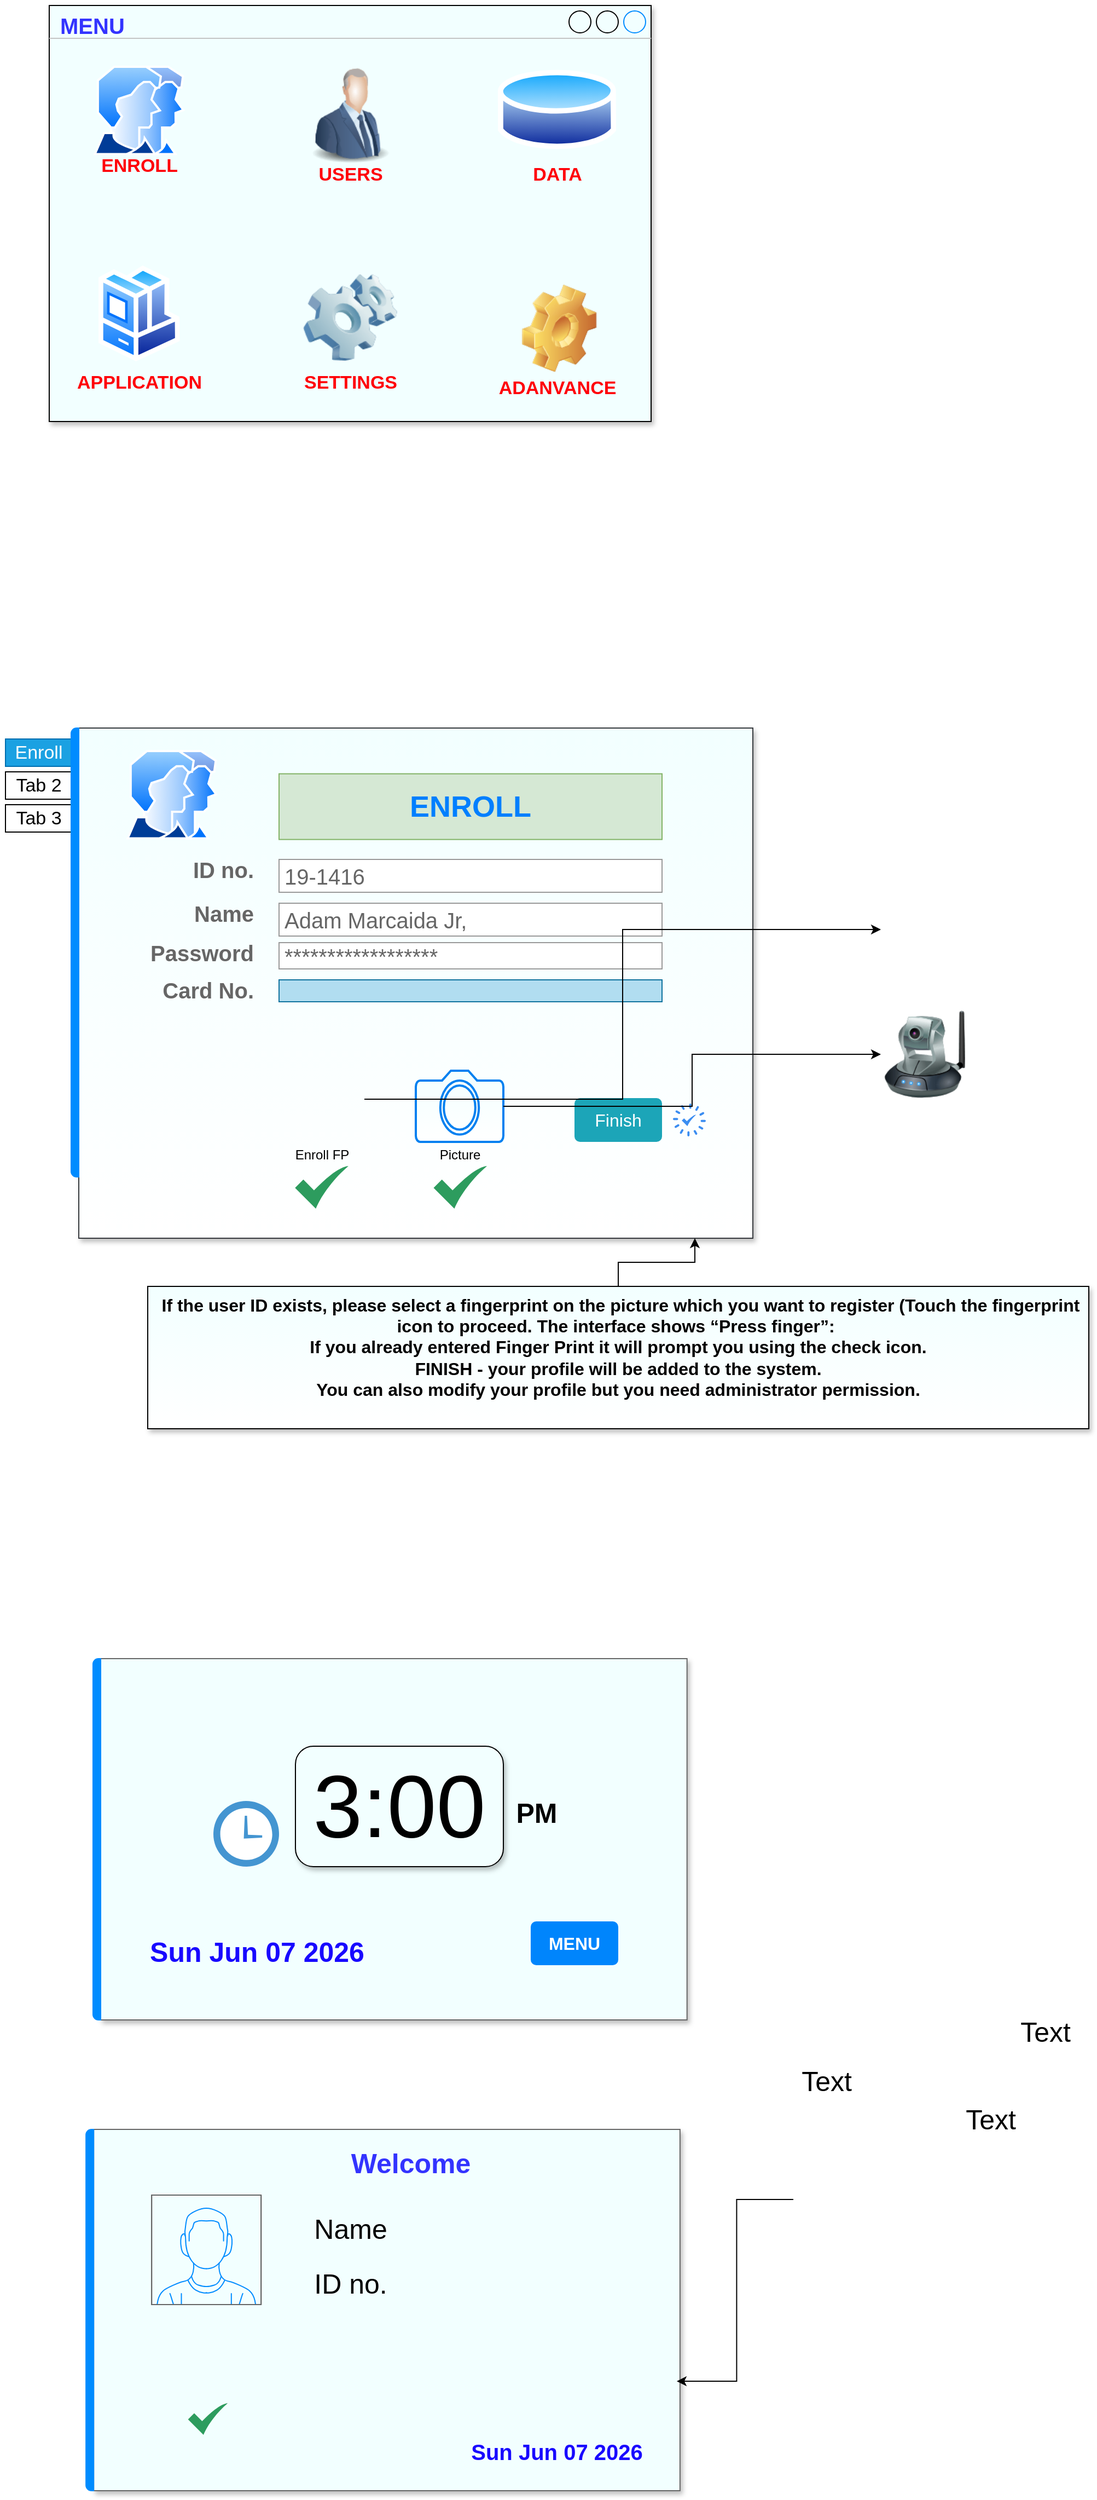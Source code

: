<mxfile version="13.8.6" type="github">
  <diagram id="omvWzpszIbfOMrYEtXJd" name="Page-1">
    <mxGraphModel dx="1159" dy="1583" grid="1" gridSize="10" guides="1" tooltips="1" connect="1" arrows="1" fold="1" page="1" pageScale="1" pageWidth="1100" pageHeight="850" math="0" shadow="0">
      <root>
        <mxCell id="0" />
        <mxCell id="1" parent="0" />
        <mxCell id="L0Wl1w1Pw-v7TW8PgjGB-2" value="&lt;b&gt;&lt;font style=&quot;font-size: 20px&quot; color=&quot;#3333ff&quot;&gt;MENU&lt;/font&gt;&lt;/b&gt;" style="strokeWidth=1;shadow=1;dashed=0;align=center;html=1;shape=mxgraph.mockup.containers.window;align=left;verticalAlign=top;spacingLeft=8;strokeColor2=#008cff;strokeColor3=#c4c4c4;fontColor=#666666;mainText=;fontSize=17;labelBackgroundColor=none;fillColor=#F2FFFF;" parent="1" vertex="1">
          <mxGeometry x="80" y="-620" width="550" height="380" as="geometry" />
        </mxCell>
        <mxCell id="L0Wl1w1Pw-v7TW8PgjGB-3" value="" style="image;html=1;image=img/lib/clip_art/people/Suit_Man_Blue_128x128.png" parent="1" vertex="1">
          <mxGeometry x="310" y="-565" width="90" height="90" as="geometry" />
        </mxCell>
        <mxCell id="L0Wl1w1Pw-v7TW8PgjGB-4" value="" style="image;html=1;image=img/lib/clip_art/general/Gear_128x128.png" parent="1" vertex="1">
          <mxGeometry x="502" y="-365" width="88.1" height="80" as="geometry" />
        </mxCell>
        <mxCell id="L0Wl1w1Pw-v7TW8PgjGB-5" value="" style="image;html=1;image=img/lib/clip_art/computers/Software_128x128.png" parent="1" vertex="1">
          <mxGeometry x="310" y="-375" width="90" height="80" as="geometry" />
        </mxCell>
        <mxCell id="L0Wl1w1Pw-v7TW8PgjGB-6" value="" style="aspect=fixed;perimeter=ellipsePerimeter;html=1;align=center;shadow=0;dashed=0;spacingTop=3;image;image=img/lib/active_directory/database.svg;" parent="1" vertex="1">
          <mxGeometry x="490" y="-565" width="108.1" height="80" as="geometry" />
        </mxCell>
        <mxCell id="L0Wl1w1Pw-v7TW8PgjGB-8" value="" style="aspect=fixed;perimeter=ellipsePerimeter;html=1;align=center;shadow=0;dashed=0;spacingTop=3;image;image=img/lib/active_directory/user_accounts.svg;" parent="1" vertex="1">
          <mxGeometry x="120" y="-565" width="84.31" height="81.78" as="geometry" />
        </mxCell>
        <mxCell id="L0Wl1w1Pw-v7TW8PgjGB-9" value="" style="aspect=fixed;perimeter=ellipsePerimeter;html=1;align=center;shadow=0;dashed=0;spacingTop=3;image;image=img/lib/active_directory/workstation_client.svg;" parent="1" vertex="1">
          <mxGeometry x="124.97" y="-382.5" width="74.38" height="87.5" as="geometry" />
        </mxCell>
        <mxCell id="L0Wl1w1Pw-v7TW8PgjGB-12" value="" style="strokeWidth=1;shadow=1;dashed=0;align=center;html=1;shape=mxgraph.mockup.containers.marginRect2;rectMarginLeft=67;strokeColor=#36393d;gradientColor=#ffffff;fillColor=#F2FFFF;" parent="1" vertex="1">
          <mxGeometry x="40" y="40" width="683" height="466" as="geometry" />
        </mxCell>
        <mxCell id="L0Wl1w1Pw-v7TW8PgjGB-13" value="Enroll" style="strokeColor=#006EAF;fillColor=#1ba1e2;strokeWidth=1;shadow=0;dashed=0;align=center;html=1;shape=mxgraph.mockup.containers.rrect;rSize=0;fontSize=17;fontColor=#ffffff;" parent="L0Wl1w1Pw-v7TW8PgjGB-12" vertex="1">
          <mxGeometry width="60" height="25" relative="1" as="geometry">
            <mxPoint y="10" as="offset" />
          </mxGeometry>
        </mxCell>
        <mxCell id="L0Wl1w1Pw-v7TW8PgjGB-14" value="Tab 2" style="strokeWidth=1;shadow=0;dashed=0;align=center;html=1;shape=mxgraph.mockup.containers.rrect;rSize=0;fontSize=17;" parent="L0Wl1w1Pw-v7TW8PgjGB-12" vertex="1">
          <mxGeometry width="60" height="25" relative="1" as="geometry">
            <mxPoint y="40" as="offset" />
          </mxGeometry>
        </mxCell>
        <mxCell id="L0Wl1w1Pw-v7TW8PgjGB-15" value="Tab 3" style="strokeWidth=1;shadow=0;dashed=0;align=center;html=1;shape=mxgraph.mockup.containers.rrect;rSize=0;fontSize=17;" parent="L0Wl1w1Pw-v7TW8PgjGB-12" vertex="1">
          <mxGeometry width="60" height="25" relative="1" as="geometry">
            <mxPoint y="70" as="offset" />
          </mxGeometry>
        </mxCell>
        <mxCell id="L0Wl1w1Pw-v7TW8PgjGB-16" value="" style="strokeWidth=1;shadow=0;dashed=0;align=center;html=1;shape=mxgraph.mockup.containers.leftButton;rSize=5;strokeColor=#008cff;fillColor=#008cff;resizeHeight=1;movable=0;deletable=0;" parent="L0Wl1w1Pw-v7TW8PgjGB-12" vertex="1">
          <mxGeometry width="7" height="410" relative="1" as="geometry">
            <mxPoint x="60" as="offset" />
          </mxGeometry>
        </mxCell>
        <mxCell id="L0Wl1w1Pw-v7TW8PgjGB-17" value="" style="aspect=fixed;perimeter=ellipsePerimeter;html=1;align=center;shadow=0;dashed=0;spacingTop=3;image;image=img/lib/active_directory/user_accounts.svg;" parent="L0Wl1w1Pw-v7TW8PgjGB-12" vertex="1">
          <mxGeometry x="110.0" y="20" width="84.31" height="81.78" as="geometry" />
        </mxCell>
        <mxCell id="L0Wl1w1Pw-v7TW8PgjGB-30" value="&lt;b&gt;&lt;font style=&quot;font-size: 20px&quot;&gt;ID no.&lt;/font&gt;&lt;/b&gt;" style="strokeWidth=1;shadow=0;dashed=0;align=center;html=1;shape=mxgraph.mockup.forms.anchor;align=right;spacingRight=2;fontColor=#666666;" parent="L0Wl1w1Pw-v7TW8PgjGB-12" vertex="1">
          <mxGeometry x="180" y="120" width="50" height="18" as="geometry" />
        </mxCell>
        <mxCell id="L0Wl1w1Pw-v7TW8PgjGB-31" value="&lt;font style=&quot;font-size: 20px&quot;&gt;19-1416&lt;/font&gt;" style="strokeWidth=1;shadow=0;dashed=0;align=center;html=1;shape=mxgraph.mockup.forms.rrect;fillColor=#ffffff;rSize=0;fontColor=#666666;align=left;spacingLeft=3;strokeColor=#999999;" parent="L0Wl1w1Pw-v7TW8PgjGB-12" vertex="1">
          <mxGeometry x="250" y="120" width="350" height="30" as="geometry" />
        </mxCell>
        <mxCell id="L0Wl1w1Pw-v7TW8PgjGB-32" value="&lt;b&gt;&lt;font style=&quot;font-size: 20px&quot;&gt;Name&lt;/font&gt;&lt;/b&gt;" style="strokeWidth=1;shadow=0;dashed=0;align=center;html=1;shape=mxgraph.mockup.forms.anchor;align=right;spacingRight=2;fontColor=#666666;" parent="L0Wl1w1Pw-v7TW8PgjGB-12" vertex="1">
          <mxGeometry x="180" y="160" width="50" height="18" as="geometry" />
        </mxCell>
        <mxCell id="L0Wl1w1Pw-v7TW8PgjGB-33" value="&lt;font style=&quot;font-size: 20px&quot;&gt;Adam Marcaida Jr,&lt;/font&gt;" style="strokeWidth=1;shadow=0;dashed=0;align=center;html=1;shape=mxgraph.mockup.forms.rrect;fillColor=#ffffff;rSize=0;fontColor=#666666;align=left;spacingLeft=3;strokeColor=#999999;" parent="L0Wl1w1Pw-v7TW8PgjGB-12" vertex="1">
          <mxGeometry x="250" y="160" width="350" height="30" as="geometry" />
        </mxCell>
        <mxCell id="L0Wl1w1Pw-v7TW8PgjGB-34" value="&lt;b&gt;&lt;font style=&quot;font-size: 20px&quot;&gt;Password&lt;/font&gt;&lt;/b&gt;" style="strokeWidth=1;shadow=0;dashed=0;align=center;html=1;shape=mxgraph.mockup.forms.anchor;align=right;spacingRight=2;fontColor=#666666;" parent="L0Wl1w1Pw-v7TW8PgjGB-12" vertex="1">
          <mxGeometry x="180" y="196" width="50" height="18" as="geometry" />
        </mxCell>
        <mxCell id="L0Wl1w1Pw-v7TW8PgjGB-35" value="&lt;font style=&quot;font-size: 20px&quot;&gt;******************&lt;/font&gt;" style="strokeWidth=1;shadow=0;dashed=0;align=center;html=1;shape=mxgraph.mockup.forms.rrect;fillColor=#ffffff;rSize=0;fontColor=#666666;align=left;spacingLeft=3;strokeColor=#999999;" parent="L0Wl1w1Pw-v7TW8PgjGB-12" vertex="1">
          <mxGeometry x="250" y="196" width="350" height="24" as="geometry" />
        </mxCell>
        <mxCell id="L0Wl1w1Pw-v7TW8PgjGB-36" value="&lt;b&gt;&lt;font style=&quot;font-size: 20px&quot;&gt;Card No.&lt;/font&gt;&lt;/b&gt;" style="strokeWidth=1;shadow=0;dashed=0;align=center;html=1;shape=mxgraph.mockup.forms.anchor;align=right;spacingRight=2;fontColor=#666666;" parent="L0Wl1w1Pw-v7TW8PgjGB-12" vertex="1">
          <mxGeometry x="180" y="230" width="50" height="18" as="geometry" />
        </mxCell>
        <mxCell id="L0Wl1w1Pw-v7TW8PgjGB-37" value="" style="strokeWidth=1;shadow=0;dashed=0;align=center;html=1;shape=mxgraph.mockup.forms.rrect;fillColor=#b1ddf0;rSize=0;align=left;spacingLeft=3;strokeColor=#10739e;" parent="L0Wl1w1Pw-v7TW8PgjGB-12" vertex="1">
          <mxGeometry x="250" y="230" width="350" height="20" as="geometry" />
        </mxCell>
        <mxCell id="L0Wl1w1Pw-v7TW8PgjGB-44" value="Finish" style="html=1;shadow=0;dashed=0;shape=mxgraph.bootstrap.rrect;rSize=5;strokeColor=none;strokeWidth=1;fillColor=#1CA5B8;fontColor=#FFFFFF;whiteSpace=wrap;align=center;verticalAlign=middle;spacingLeft=0;fontStyle=0;fontSize=16;spacing=5;" parent="L0Wl1w1Pw-v7TW8PgjGB-12" vertex="1">
          <mxGeometry x="520" y="338" width="80" height="40" as="geometry" />
        </mxCell>
        <mxCell id="L0Wl1w1Pw-v7TW8PgjGB-49" value="" style="shape=image;html=1;verticalAlign=top;verticalLabelPosition=bottom;labelBackgroundColor=#ffffff;imageAspect=0;aspect=fixed;image=https://cdn4.iconfinder.com/data/icons/internet-security-flat-2/32/Internet_Security_Finger_print_identity_crime_fingerprint-128.png;fillColor=#F2FFFF;gradientColor=#ffffff;" parent="L0Wl1w1Pw-v7TW8PgjGB-12" vertex="1">
          <mxGeometry x="250" y="300" width="78" height="78" as="geometry" />
        </mxCell>
        <mxCell id="L0Wl1w1Pw-v7TW8PgjGB-51" value="" style="html=1;verticalLabelPosition=bottom;align=center;labelBackgroundColor=#ffffff;verticalAlign=top;strokeWidth=2;strokeColor=#0080F0;shadow=0;dashed=0;shape=mxgraph.ios7.icons.camera;fillColor=#F2FFFF;gradientColor=#ffffff;" parent="L0Wl1w1Pw-v7TW8PgjGB-12" vertex="1">
          <mxGeometry x="375" y="313" width="80" height="65" as="geometry" />
        </mxCell>
        <mxCell id="L0Wl1w1Pw-v7TW8PgjGB-53" value="Enroll FP" style="text;html=1;resizable=0;autosize=1;align=center;verticalAlign=middle;points=[];fillColor=none;strokeColor=none;rounded=0;" parent="L0Wl1w1Pw-v7TW8PgjGB-12" vertex="1">
          <mxGeometry x="259" y="380" width="60" height="20" as="geometry" />
        </mxCell>
        <mxCell id="L0Wl1w1Pw-v7TW8PgjGB-54" value="Picture" style="text;html=1;resizable=0;autosize=1;align=center;verticalAlign=middle;points=[];fillColor=none;strokeColor=none;rounded=0;" parent="L0Wl1w1Pw-v7TW8PgjGB-12" vertex="1">
          <mxGeometry x="390" y="380" width="50" height="20" as="geometry" />
        </mxCell>
        <mxCell id="L0Wl1w1Pw-v7TW8PgjGB-56" value="" style="shape=image;html=1;verticalAlign=top;verticalLabelPosition=bottom;labelBackgroundColor=#ffffff;imageAspect=0;aspect=fixed;image=https://cdn2.iconfinder.com/data/icons/humano2/128x128/apps/gnome-help.png;fillColor=#F2FFFF;gradientColor=#ffffff;" parent="L0Wl1w1Pw-v7TW8PgjGB-12" vertex="1">
          <mxGeometry x="620" y="420" width="26" height="26" as="geometry" />
        </mxCell>
        <mxCell id="L0Wl1w1Pw-v7TW8PgjGB-61" value="" style="html=1;aspect=fixed;strokeColor=none;shadow=0;align=center;verticalAlign=top;fillColor=#2D9C5E;shape=mxgraph.gcp2.check" parent="L0Wl1w1Pw-v7TW8PgjGB-12" vertex="1">
          <mxGeometry x="264.62" y="400" width="48.75" height="39" as="geometry" />
        </mxCell>
        <mxCell id="L0Wl1w1Pw-v7TW8PgjGB-63" value="" style="html=1;aspect=fixed;strokeColor=none;shadow=0;align=center;verticalAlign=top;fillColor=#2D9C5E;shape=mxgraph.gcp2.check" parent="L0Wl1w1Pw-v7TW8PgjGB-12" vertex="1">
          <mxGeometry x="391.25" y="400" width="48.75" height="39" as="geometry" />
        </mxCell>
        <mxCell id="L0Wl1w1Pw-v7TW8PgjGB-65" value="&lt;font style=&quot;font-size: 27px&quot; color=&quot;#007fff&quot;&gt;&lt;b&gt;ENROLL&lt;/b&gt;&lt;/font&gt;" style="rounded=0;whiteSpace=wrap;html=1;fillColor=#d5e8d4;strokeColor=#82b366;" parent="L0Wl1w1Pw-v7TW8PgjGB-12" vertex="1">
          <mxGeometry x="250" y="41.78" width="350" height="60" as="geometry" />
        </mxCell>
        <mxCell id="L0Wl1w1Pw-v7TW8PgjGB-77" value="" style="html=1;aspect=fixed;strokeColor=none;shadow=0;align=center;verticalAlign=top;fillColor=#3B8DF1;shape=mxgraph.gcp2.loading" parent="L0Wl1w1Pw-v7TW8PgjGB-12" vertex="1">
          <mxGeometry x="610" y="343" width="30" height="30" as="geometry" />
        </mxCell>
        <mxCell id="L0Wl1w1Pw-v7TW8PgjGB-78" value="" style="shape=image;html=1;verticalAlign=top;verticalLabelPosition=bottom;labelBackgroundColor=#ffffff;imageAspect=0;aspect=fixed;image=https://cdn4.iconfinder.com/data/icons/gradient-ui-1/512/error-128.png;fillColor=#F2FFFF;gradientColor=#ffffff;" parent="L0Wl1w1Pw-v7TW8PgjGB-12" vertex="1">
          <mxGeometry x="646" y="10" width="28" height="28" as="geometry" />
        </mxCell>
        <mxCell id="L0Wl1w1Pw-v7TW8PgjGB-58" style="edgeStyle=orthogonalEdgeStyle;rounded=0;orthogonalLoop=1;jettySize=auto;html=1;" parent="1" source="L0Wl1w1Pw-v7TW8PgjGB-57" target="L0Wl1w1Pw-v7TW8PgjGB-12" edge="1">
          <mxGeometry relative="1" as="geometry">
            <mxPoint x="670" y="510" as="targetPoint" />
            <Array as="points">
              <mxPoint x="600" y="528" />
              <mxPoint x="670" y="528" />
            </Array>
          </mxGeometry>
        </mxCell>
        <mxCell id="L0Wl1w1Pw-v7TW8PgjGB-57" value="&lt;font style=&quot;font-size: 16px&quot;&gt;&lt;b&gt;&amp;nbsp;If the user ID exists, please select a fingerprint on the picture which you want to register (Touch the fingerprint icon to proceed.&amp;nbsp;The interface shows “Press finger”:&amp;nbsp;&lt;br&gt;If you already entered Finger Print it will prompt you using the check icon.&lt;br&gt;FINISH - your profile will be added to the system.&lt;br&gt;You can also modify your profile but you need administrator permission.&lt;br&gt;&lt;br&gt;&lt;/b&gt;&lt;/font&gt;" style="rounded=0;whiteSpace=wrap;html=1;fillColor=#F2FFFF;gradientColor=#ffffff;shadow=1;glass=0;" parent="1" vertex="1">
          <mxGeometry x="170" y="550" width="860" height="130" as="geometry" />
        </mxCell>
        <mxCell id="L0Wl1w1Pw-v7TW8PgjGB-67" value="&lt;span style=&quot;font-size: 17px&quot;&gt;&lt;b&gt;&lt;font color=&quot;#ff0008&quot;&gt;DATA&lt;/font&gt;&lt;/b&gt;&lt;/span&gt;" style="text;html=1;resizable=0;autosize=1;align=center;verticalAlign=middle;points=[];fillColor=none;strokeColor=none;rounded=0;" parent="1" vertex="1">
          <mxGeometry x="514.05" y="-475" width="60" height="20" as="geometry" />
        </mxCell>
        <mxCell id="L0Wl1w1Pw-v7TW8PgjGB-72" value="&lt;span style=&quot;font-size: 17px&quot;&gt;&lt;b&gt;&lt;font color=&quot;#ff0008&quot;&gt;ENROLL&lt;/font&gt;&lt;/b&gt;&lt;/span&gt;" style="text;html=1;resizable=0;autosize=1;align=center;verticalAlign=middle;points=[];fillColor=none;strokeColor=none;rounded=0;" parent="1" vertex="1">
          <mxGeometry x="117.16" y="-483.22" width="90" height="20" as="geometry" />
        </mxCell>
        <mxCell id="L0Wl1w1Pw-v7TW8PgjGB-73" value="&lt;span style=&quot;font-size: 17px&quot;&gt;&lt;b&gt;&lt;font color=&quot;#ff0008&quot;&gt;USERS&lt;/font&gt;&lt;/b&gt;&lt;/span&gt;" style="text;html=1;resizable=0;autosize=1;align=center;verticalAlign=middle;points=[];fillColor=none;strokeColor=none;rounded=0;" parent="1" vertex="1">
          <mxGeometry x="320" y="-475" width="70" height="20" as="geometry" />
        </mxCell>
        <mxCell id="L0Wl1w1Pw-v7TW8PgjGB-74" value="&lt;span style=&quot;font-size: 17px&quot;&gt;&lt;b&gt;&lt;font color=&quot;#ff0008&quot;&gt;APPLICATION&lt;/font&gt;&lt;/b&gt;&lt;/span&gt;" style="text;html=1;resizable=0;autosize=1;align=center;verticalAlign=middle;points=[];fillColor=none;strokeColor=none;rounded=0;" parent="1" vertex="1">
          <mxGeometry x="97.16" y="-285" width="130" height="20" as="geometry" />
        </mxCell>
        <mxCell id="L0Wl1w1Pw-v7TW8PgjGB-75" value="&lt;span style=&quot;font-size: 17px&quot;&gt;&lt;b&gt;&lt;font color=&quot;#ff0008&quot;&gt;SETTINGS&lt;/font&gt;&lt;/b&gt;&lt;/span&gt;" style="text;html=1;resizable=0;autosize=1;align=center;verticalAlign=middle;points=[];fillColor=none;strokeColor=none;rounded=0;" parent="1" vertex="1">
          <mxGeometry x="305" y="-285" width="100" height="20" as="geometry" />
        </mxCell>
        <mxCell id="L0Wl1w1Pw-v7TW8PgjGB-76" value="&lt;font color=&quot;#ff0008&quot;&gt;&lt;span style=&quot;font-size: 17px&quot;&gt;&lt;b&gt;ADANVANCE&lt;/b&gt;&lt;/span&gt;&lt;/font&gt;" style="text;html=1;resizable=0;autosize=1;align=center;verticalAlign=middle;points=[];fillColor=none;strokeColor=none;rounded=0;" parent="1" vertex="1">
          <mxGeometry x="484.05" y="-280" width="120" height="20" as="geometry" />
        </mxCell>
        <mxCell id="L0Wl1w1Pw-v7TW8PgjGB-79" value="" style="shape=image;html=1;verticalAlign=top;verticalLabelPosition=bottom;labelBackgroundColor=#ffffff;imageAspect=0;aspect=fixed;image=https://cdn0.iconfinder.com/data/icons/maternity-and-pregnancy-2/512/167_Fingerprint_identity_recognition_scan_scanner_scanning-128.png;fillColor=#F2FFFF;gradientColor=#ffffff;" parent="1" vertex="1">
          <mxGeometry x="840" y="160" width="128" height="128" as="geometry" />
        </mxCell>
        <mxCell id="L0Wl1w1Pw-v7TW8PgjGB-80" value="" style="image;html=1;image=img/lib/clip_art/networking/Ip_Camera_128x128.png;fillColor=#F2FFFF;gradientColor=#ffffff;" parent="1" vertex="1">
          <mxGeometry x="840" y="298" width="80" height="80" as="geometry" />
        </mxCell>
        <mxCell id="L0Wl1w1Pw-v7TW8PgjGB-81" style="edgeStyle=orthogonalEdgeStyle;rounded=0;orthogonalLoop=1;jettySize=auto;html=1;entryX=0;entryY=0.5;entryDx=0;entryDy=0;" parent="1" source="L0Wl1w1Pw-v7TW8PgjGB-51" target="L0Wl1w1Pw-v7TW8PgjGB-80" edge="1">
          <mxGeometry relative="1" as="geometry" />
        </mxCell>
        <mxCell id="L0Wl1w1Pw-v7TW8PgjGB-82" style="edgeStyle=orthogonalEdgeStyle;rounded=0;orthogonalLoop=1;jettySize=auto;html=1;entryX=0;entryY=0.5;entryDx=0;entryDy=0;" parent="1" source="L0Wl1w1Pw-v7TW8PgjGB-49" target="L0Wl1w1Pw-v7TW8PgjGB-79" edge="1">
          <mxGeometry relative="1" as="geometry" />
        </mxCell>
        <mxCell id="L0Wl1w1Pw-v7TW8PgjGB-88" value="" style="strokeWidth=1;shadow=1;dashed=0;align=center;html=1;shape=mxgraph.mockup.containers.marginRect2;rectMarginLeft=67;strokeColor=#666666;gradientColor=none;fillColor=#F2FFFF;" parent="1" vertex="1">
          <mxGeometry x="60" y="890" width="602.84" height="330" as="geometry" />
        </mxCell>
        <mxCell id="L0Wl1w1Pw-v7TW8PgjGB-89" value="" style="strokeWidth=1;shadow=0;dashed=0;align=center;html=1;shape=mxgraph.mockup.containers.leftButton;rSize=5;strokeColor=#008cff;fillColor=#008cff;resizeHeight=1;movable=0;deletable=0;" parent="L0Wl1w1Pw-v7TW8PgjGB-88" vertex="1">
          <mxGeometry width="7" height="330.0" relative="1" as="geometry">
            <mxPoint x="60" as="offset" />
          </mxGeometry>
        </mxCell>
        <UserObject label="&lt;font color=&quot;#1808ff&quot; size=&quot;1&quot;&gt;&lt;b style=&quot;font-size: 25px&quot;&gt;%date{ddd mmm dd yyyy HH:MM:ss}%&lt;/b&gt;&lt;/font&gt;" placeholders="1" id="-b7KsNDILgXK9S--rZVs-9">
          <mxCell style="text;html=1;strokeColor=none;fillColor=none;align=center;verticalAlign=middle;whiteSpace=wrap;overflow=hidden;" parent="L0Wl1w1Pw-v7TW8PgjGB-88" vertex="1">
            <mxGeometry x="110" y="250" width="200" height="30" as="geometry" />
          </mxCell>
        </UserObject>
        <mxCell id="-b7KsNDILgXK9S--rZVs-12" value="&lt;b&gt;MENU&lt;/b&gt;" style="html=1;shadow=0;dashed=0;shape=mxgraph.bootstrap.rrect;rSize=5;strokeColor=none;strokeWidth=1;fillColor=#0085FC;fontColor=#FFFFFF;whiteSpace=wrap;align=center;verticalAlign=middle;spacingLeft=0;fontStyle=0;fontSize=16;spacing=5;" parent="L0Wl1w1Pw-v7TW8PgjGB-88" vertex="1">
          <mxGeometry x="460" y="240" width="80" height="40" as="geometry" />
        </mxCell>
        <mxCell id="-b7KsNDILgXK9S--rZVs-20" value="&lt;font style=&quot;font-size: 25px&quot;&gt;&lt;b&gt;PM&lt;/b&gt;&lt;/font&gt;" style="text;html=1;resizable=0;autosize=1;align=center;verticalAlign=middle;points=[];fillColor=none;strokeColor=none;rounded=0;shadow=1;glass=0;" parent="L0Wl1w1Pw-v7TW8PgjGB-88" vertex="1">
          <mxGeometry x="440" y="130" width="50" height="20" as="geometry" />
        </mxCell>
        <mxCell id="-b7KsNDILgXK9S--rZVs-6" value="" style="shadow=0;dashed=0;html=1;strokeColor=none;fillColor=#4495D1;labelPosition=center;verticalLabelPosition=bottom;verticalAlign=top;align=center;outlineConnect=0;shape=mxgraph.veeam.time;" parent="L0Wl1w1Pw-v7TW8PgjGB-88" vertex="1">
          <mxGeometry x="170" y="130" width="60" height="60" as="geometry" />
        </mxCell>
        <mxCell id="-b7KsNDILgXK9S--rZVs-13" value="" style="strokeWidth=1;shadow=1;dashed=0;align=center;html=1;shape=mxgraph.mockup.containers.marginRect2;rectMarginLeft=67;strokeColor=#666666;gradientColor=none;fillColor=#F2FFFF;" parent="1" vertex="1">
          <mxGeometry x="53.58" y="1320" width="602.84" height="330" as="geometry" />
        </mxCell>
        <mxCell id="-b7KsNDILgXK9S--rZVs-14" value="" style="strokeWidth=1;shadow=0;dashed=0;align=center;html=1;shape=mxgraph.mockup.containers.leftButton;rSize=5;strokeColor=#008cff;fillColor=#008cff;resizeHeight=1;movable=0;deletable=0;" parent="-b7KsNDILgXK9S--rZVs-13" vertex="1">
          <mxGeometry width="7" height="330.0" relative="1" as="geometry">
            <mxPoint x="60" as="offset" />
          </mxGeometry>
        </mxCell>
        <UserObject label="&lt;font color=&quot;#1808ff&quot; style=&quot;font-size: 20px&quot;&gt;&lt;b&gt;%date{ddd mmm dd yyyy HH:MM:ss}%&lt;/b&gt;&lt;/font&gt;" placeholders="1" id="-b7KsNDILgXK9S--rZVs-15">
          <mxCell style="text;html=1;strokeColor=none;fillColor=none;align=center;verticalAlign=middle;whiteSpace=wrap;overflow=hidden;" parent="-b7KsNDILgXK9S--rZVs-13" vertex="1">
            <mxGeometry x="390" y="280" width="200" height="30" as="geometry" />
          </mxCell>
        </UserObject>
        <mxCell id="-b7KsNDILgXK9S--rZVs-23" value="" style="verticalLabelPosition=bottom;shadow=0;dashed=0;align=center;html=1;verticalAlign=top;strokeWidth=1;shape=mxgraph.mockup.containers.userMale;strokeColor=#666666;strokeColor2=#008cff;rounded=1;glass=0;sketch=0;fillColor=#F2FFFF;" parent="-b7KsNDILgXK9S--rZVs-13" vertex="1">
          <mxGeometry x="120" y="60" width="100" height="100" as="geometry" />
        </mxCell>
        <mxCell id="-b7KsNDILgXK9S--rZVs-25" value="&lt;font style=&quot;font-size: 25px&quot; color=&quot;#3333ff&quot;&gt;&lt;b&gt;Welcome&lt;/b&gt;&lt;/font&gt;" style="text;html=1;resizable=0;autosize=1;align=center;verticalAlign=middle;points=[];fillColor=none;strokeColor=none;rounded=0;shadow=1;glass=0;sketch=0;" parent="-b7KsNDILgXK9S--rZVs-13" vertex="1">
          <mxGeometry x="296.42" y="20" width="120" height="20" as="geometry" />
        </mxCell>
        <mxCell id="-b7KsNDILgXK9S--rZVs-26" value="" style="shape=image;html=1;verticalAlign=top;verticalLabelPosition=bottom;labelBackgroundColor=#ffffff;imageAspect=0;aspect=fixed;image=https://cdn2.iconfinder.com/data/icons/free-mobile-icon-kit/64/Finger-print.png;rounded=1;shadow=1;glass=0;sketch=0;fillColor=#F2FFFF;" parent="-b7KsNDILgXK9S--rZVs-13" vertex="1">
          <mxGeometry x="138" y="190" width="64" height="64" as="geometry" />
        </mxCell>
        <mxCell id="j5eDKcVoJOYW9frDDE5X-1" value="" style="html=1;aspect=fixed;strokeColor=none;shadow=0;align=center;verticalAlign=top;fillColor=#2D9C5E;shape=mxgraph.gcp2.check" vertex="1" parent="-b7KsNDILgXK9S--rZVs-13">
          <mxGeometry x="153.25" y="250" width="36.25" height="29" as="geometry" />
        </mxCell>
        <mxCell id="j5eDKcVoJOYW9frDDE5X-2" value="&lt;font style=&quot;font-size: 25px&quot;&gt;Name&lt;/font&gt;" style="text;html=1;resizable=0;autosize=1;align=center;verticalAlign=middle;points=[];fillColor=none;strokeColor=none;rounded=0;" vertex="1" parent="-b7KsNDILgXK9S--rZVs-13">
          <mxGeometry x="261.42" y="80" width="80" height="20" as="geometry" />
        </mxCell>
        <mxCell id="j5eDKcVoJOYW9frDDE5X-3" value="&lt;font style=&quot;font-size: 25px&quot;&gt;ID no.&lt;/font&gt;" style="text;html=1;resizable=0;autosize=1;align=center;verticalAlign=middle;points=[];fillColor=none;strokeColor=none;rounded=0;" vertex="1" parent="-b7KsNDILgXK9S--rZVs-13">
          <mxGeometry x="261.42" y="130" width="80" height="20" as="geometry" />
        </mxCell>
        <mxCell id="-b7KsNDILgXK9S--rZVs-19" value="&lt;font style=&quot;font-size: 81px&quot;&gt;3:00&lt;/font&gt;" style="rounded=1;whiteSpace=wrap;html=1;shadow=1;glass=0;fillColor=#F2FFFF;sketch=0;" parent="1" vertex="1">
          <mxGeometry x="305" y="970" width="190" height="110" as="geometry" />
        </mxCell>
        <mxCell id="-b7KsNDILgXK9S--rZVs-27" style="edgeStyle=orthogonalEdgeStyle;rounded=0;orthogonalLoop=1;jettySize=auto;html=1;entryX=0.995;entryY=0.697;entryDx=0;entryDy=0;entryPerimeter=0;" parent="1" source="-b7KsNDILgXK9S--rZVs-21" target="-b7KsNDILgXK9S--rZVs-13" edge="1">
          <mxGeometry relative="1" as="geometry" />
        </mxCell>
        <mxCell id="-b7KsNDILgXK9S--rZVs-21" value="" style="shape=image;html=1;verticalAlign=top;verticalLabelPosition=bottom;labelBackgroundColor=#ffffff;imageAspect=0;aspect=fixed;image=https://cdn0.iconfinder.com/data/icons/maternity-and-pregnancy-2/512/167_Fingerprint_identity_recognition_scan_scanner_scanning-128.png;fillColor=#F2FFFF;gradientColor=#ffffff;" parent="1" vertex="1">
          <mxGeometry x="760" y="1320" width="128" height="128" as="geometry" />
        </mxCell>
        <mxCell id="j5eDKcVoJOYW9frDDE5X-4" value="&lt;font style=&quot;font-size: 25px&quot;&gt;Text&lt;/font&gt;" style="text;html=1;resizable=0;autosize=1;align=center;verticalAlign=middle;points=[];fillColor=none;strokeColor=none;rounded=0;" vertex="1" parent="1">
          <mxGeometry x="960" y="1220" width="60" height="20" as="geometry" />
        </mxCell>
        <mxCell id="j5eDKcVoJOYW9frDDE5X-5" value="&lt;font style=&quot;font-size: 25px&quot;&gt;Text&lt;/font&gt;" style="text;html=1;resizable=0;autosize=1;align=center;verticalAlign=middle;points=[];fillColor=none;strokeColor=none;rounded=0;" vertex="1" parent="1">
          <mxGeometry x="760" y="1265" width="60" height="20" as="geometry" />
        </mxCell>
        <mxCell id="j5eDKcVoJOYW9frDDE5X-6" value="&lt;font style=&quot;font-size: 25px&quot;&gt;Text&lt;/font&gt;" style="text;html=1;resizable=0;autosize=1;align=center;verticalAlign=middle;points=[];fillColor=none;strokeColor=none;rounded=0;" vertex="1" parent="1">
          <mxGeometry x="910" y="1300" width="60" height="20" as="geometry" />
        </mxCell>
      </root>
    </mxGraphModel>
  </diagram>
</mxfile>
